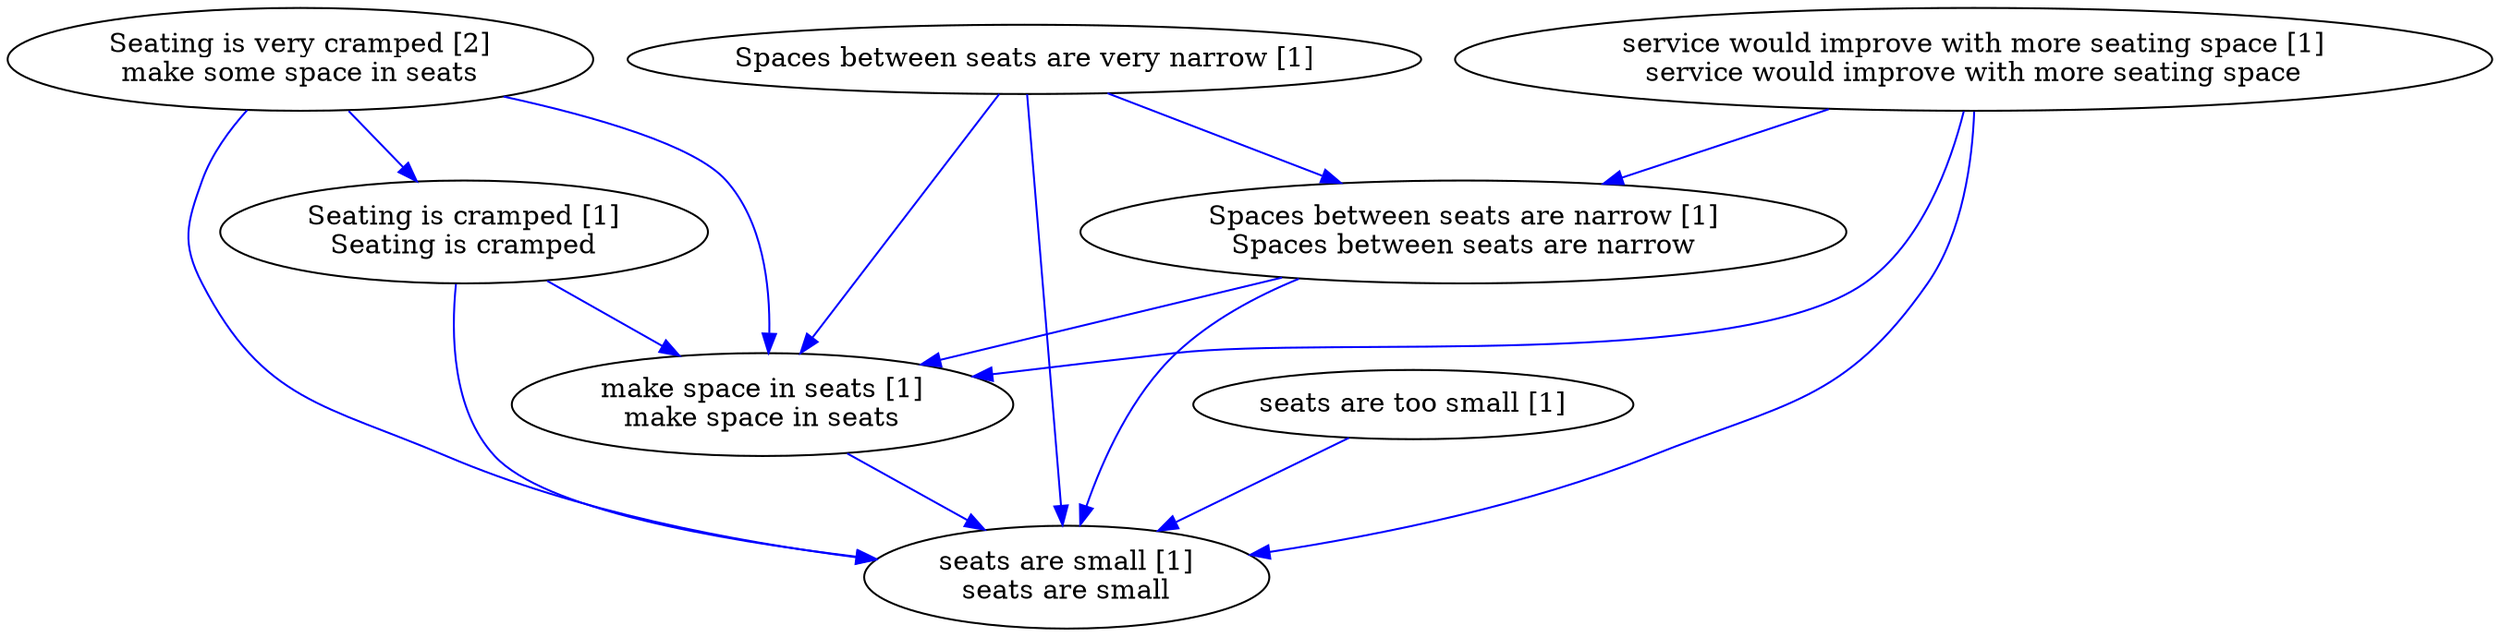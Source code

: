 digraph collapsedGraph {
"Seating is very cramped [2]\nmake some space in seats""Seating is cramped [1]\nSeating is cramped""Spaces between seats are very narrow [1]""Spaces between seats are narrow [1]\nSpaces between seats are narrow""make space in seats [1]\nmake space in seats""seats are too small [1]""seats are small [1]\nseats are small""service would improve with more seating space [1]\nservice would improve with more seating space""service would improve with more seating space [1]\nservice would improve with more seating space" -> "Spaces between seats are narrow [1]\nSpaces between seats are narrow" [color=blue]
"Seating is cramped [1]\nSeating is cramped" -> "make space in seats [1]\nmake space in seats" [color=blue]
"Spaces between seats are very narrow [1]" -> "make space in seats [1]\nmake space in seats" [color=blue]
"Seating is very cramped [2]\nmake some space in seats" -> "seats are small [1]\nseats are small" [color=blue]
"Seating is very cramped [2]\nmake some space in seats" -> "make space in seats [1]\nmake space in seats" [color=blue]
"make space in seats [1]\nmake space in seats" -> "seats are small [1]\nseats are small" [color=blue]
"Seating is very cramped [2]\nmake some space in seats" -> "Seating is cramped [1]\nSeating is cramped" [color=blue]
"Spaces between seats are narrow [1]\nSpaces between seats are narrow" -> "seats are small [1]\nseats are small" [color=blue]
"Spaces between seats are very narrow [1]" -> "seats are small [1]\nseats are small" [color=blue]
"Spaces between seats are narrow [1]\nSpaces between seats are narrow" -> "make space in seats [1]\nmake space in seats" [color=blue]
"service would improve with more seating space [1]\nservice would improve with more seating space" -> "make space in seats [1]\nmake space in seats" [color=blue]
"service would improve with more seating space [1]\nservice would improve with more seating space" -> "seats are small [1]\nseats are small" [color=blue]
"Seating is cramped [1]\nSeating is cramped" -> "seats are small [1]\nseats are small" [color=blue]
"Spaces between seats are very narrow [1]" -> "Spaces between seats are narrow [1]\nSpaces between seats are narrow" [color=blue]
"seats are too small [1]" -> "seats are small [1]\nseats are small" [color=blue]
}